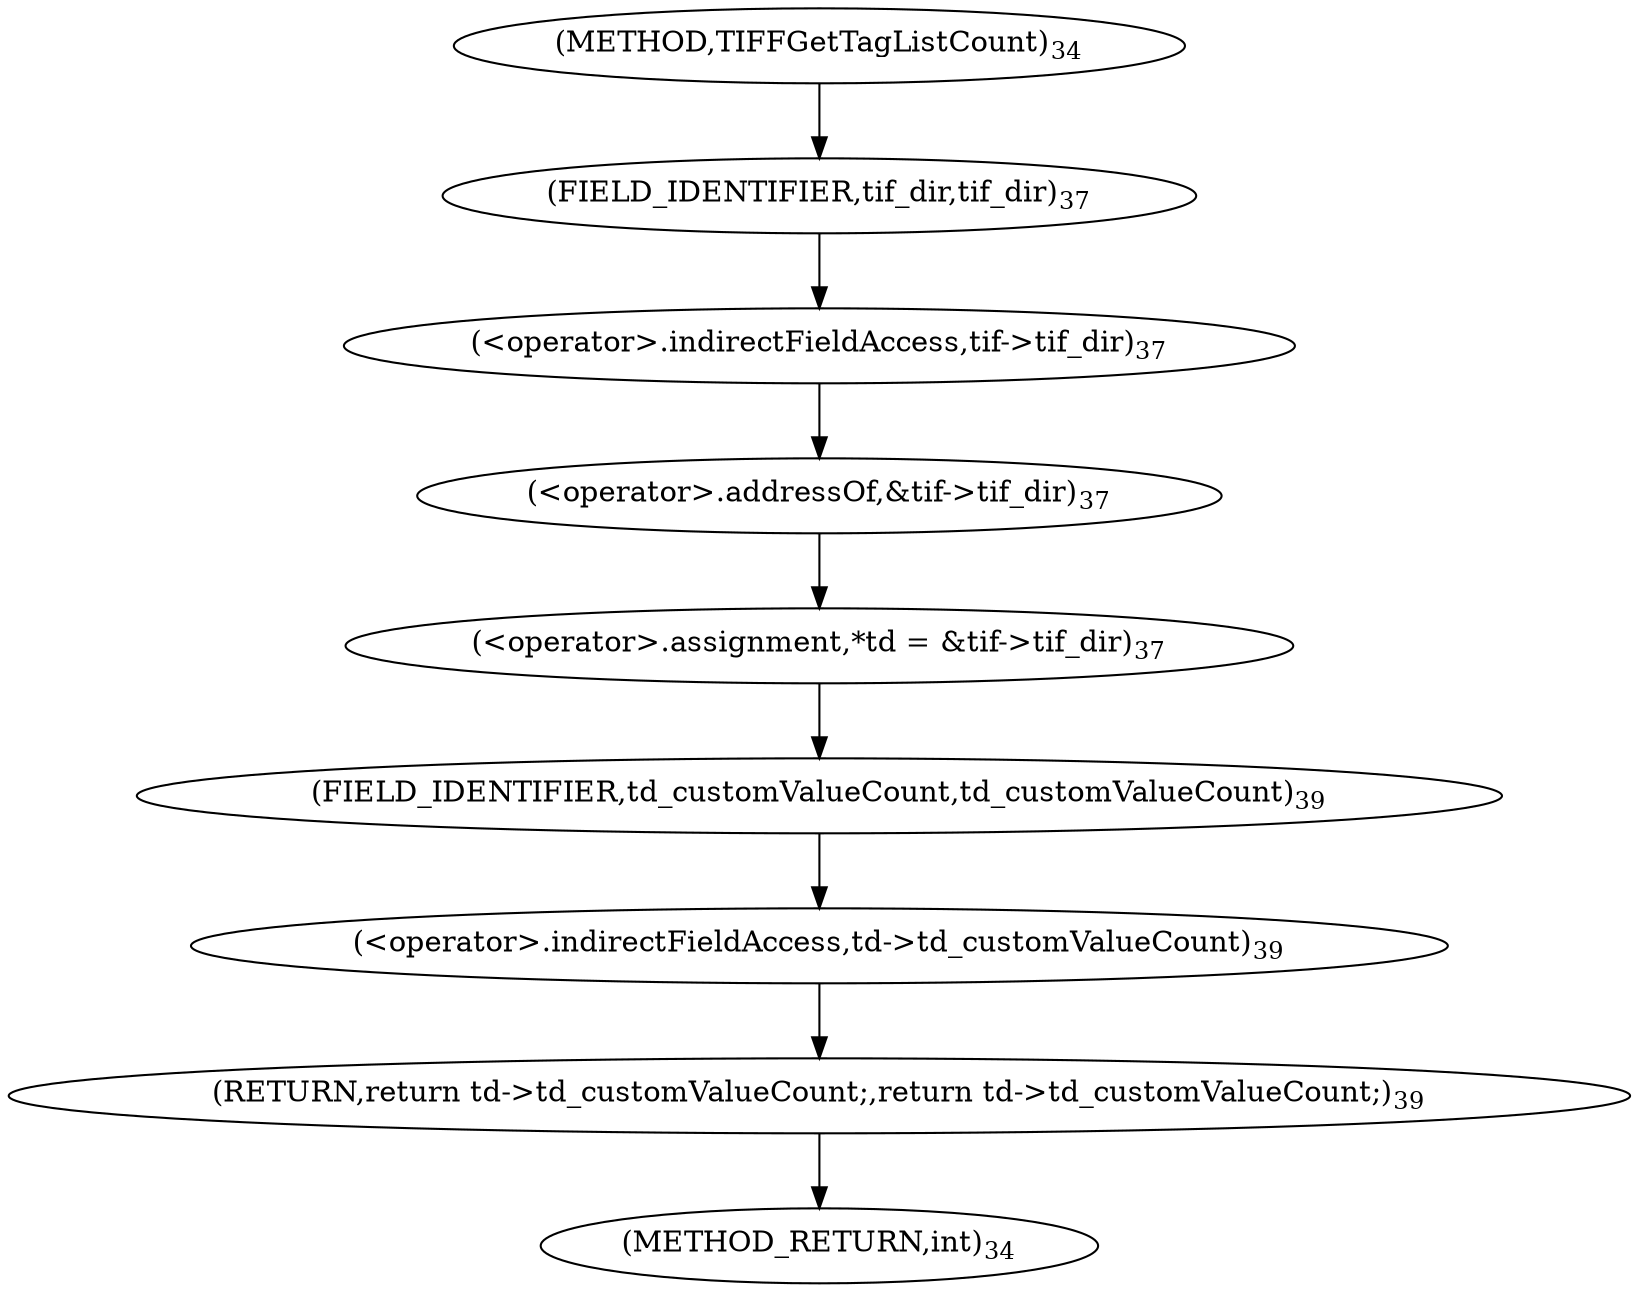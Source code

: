 digraph "TIFFGetTagListCount" {  
"11762" [label = <(&lt;operator&gt;.assignment,*td = &amp;tif-&gt;tif_dir)<SUB>37</SUB>> ]
"11768" [label = <(RETURN,return td-&gt;td_customValueCount;,return td-&gt;td_customValueCount;)<SUB>39</SUB>> ]
"11764" [label = <(&lt;operator&gt;.addressOf,&amp;tif-&gt;tif_dir)<SUB>37</SUB>> ]
"11769" [label = <(&lt;operator&gt;.indirectFieldAccess,td-&gt;td_customValueCount)<SUB>39</SUB>> ]
"11765" [label = <(&lt;operator&gt;.indirectFieldAccess,tif-&gt;tif_dir)<SUB>37</SUB>> ]
"11771" [label = <(FIELD_IDENTIFIER,td_customValueCount,td_customValueCount)<SUB>39</SUB>> ]
"11767" [label = <(FIELD_IDENTIFIER,tif_dir,tif_dir)<SUB>37</SUB>> ]
"11758" [label = <(METHOD,TIFFGetTagListCount)<SUB>34</SUB>> ]
"11772" [label = <(METHOD_RETURN,int)<SUB>34</SUB>> ]
  "11762" -> "11771" 
  "11768" -> "11772" 
  "11764" -> "11762" 
  "11769" -> "11768" 
  "11765" -> "11764" 
  "11771" -> "11769" 
  "11767" -> "11765" 
  "11758" -> "11767" 
}
